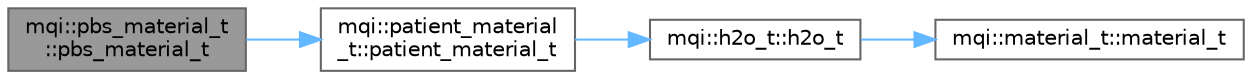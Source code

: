 digraph "mqi::pbs_material_t::pbs_material_t"
{
 // LATEX_PDF_SIZE
  bgcolor="transparent";
  edge [fontname=Helvetica,fontsize=10,labelfontname=Helvetica,labelfontsize=10];
  node [fontname=Helvetica,fontsize=10,shape=box,height=0.2,width=0.4];
  rankdir="LR";
  Node1 [id="Node000001",label="mqi::pbs_material_t\l::pbs_material_t",height=0.2,width=0.4,color="gray40", fillcolor="grey60", style="filled", fontcolor="black",tooltip="Default constructor."];
  Node1 -> Node2 [id="edge1_Node000001_Node000002",color="steelblue1",style="solid",tooltip=" "];
  Node2 [id="Node000002",label="mqi::patient_material\l_t::patient_material_t",height=0.2,width=0.4,color="grey40", fillcolor="white", style="filled",URL="$classmqi_1_1patient__material__t.html#a20f5923812cc8da6720b519cad89ef02",tooltip="Default constructor."];
  Node2 -> Node3 [id="edge2_Node000002_Node000003",color="steelblue1",style="solid",tooltip=" "];
  Node3 [id="Node000003",label="mqi::h2o_t::h2o_t",height=0.2,width=0.4,color="grey40", fillcolor="white", style="filled",URL="$classmqi_1_1h2o__t.html#a0300aededeb3686aa4808d959bcc223c",tooltip="Constructs a new h2o_t object and initializes it with the physical properties of water."];
  Node3 -> Node4 [id="edge3_Node000003_Node000004",color="steelblue1",style="solid",tooltip=" "];
  Node4 [id="Node000004",label="mqi::material_t::material_t",height=0.2,width=0.4,color="grey40", fillcolor="white", style="filled",URL="$classmqi_1_1material__t.html#a99c4cd41345e42a9ad0886b32810717e",tooltip="Default constructor."];
}
